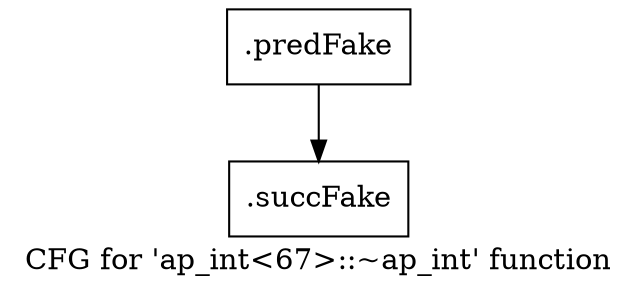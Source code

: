 digraph "CFG for 'ap_int\<67\>::~ap_int' function" {
	label="CFG for 'ap_int\<67\>::~ap_int' function";

	Node0x5e88e70 [shape=record,filename="",linenumber="",label="{.predFake}"];
	Node0x5e88e70 -> Node0x6101390[ callList="" memoryops="" filename="/mnt/xilinx/Vitis_HLS/2021.2/include/ap_int.h" execusionnum="0"];
	Node0x6101390 [shape=record,filename="/mnt/xilinx/Vitis_HLS/2021.2/include/ap_int.h",linenumber="63",label="{.succFake}"];
}
